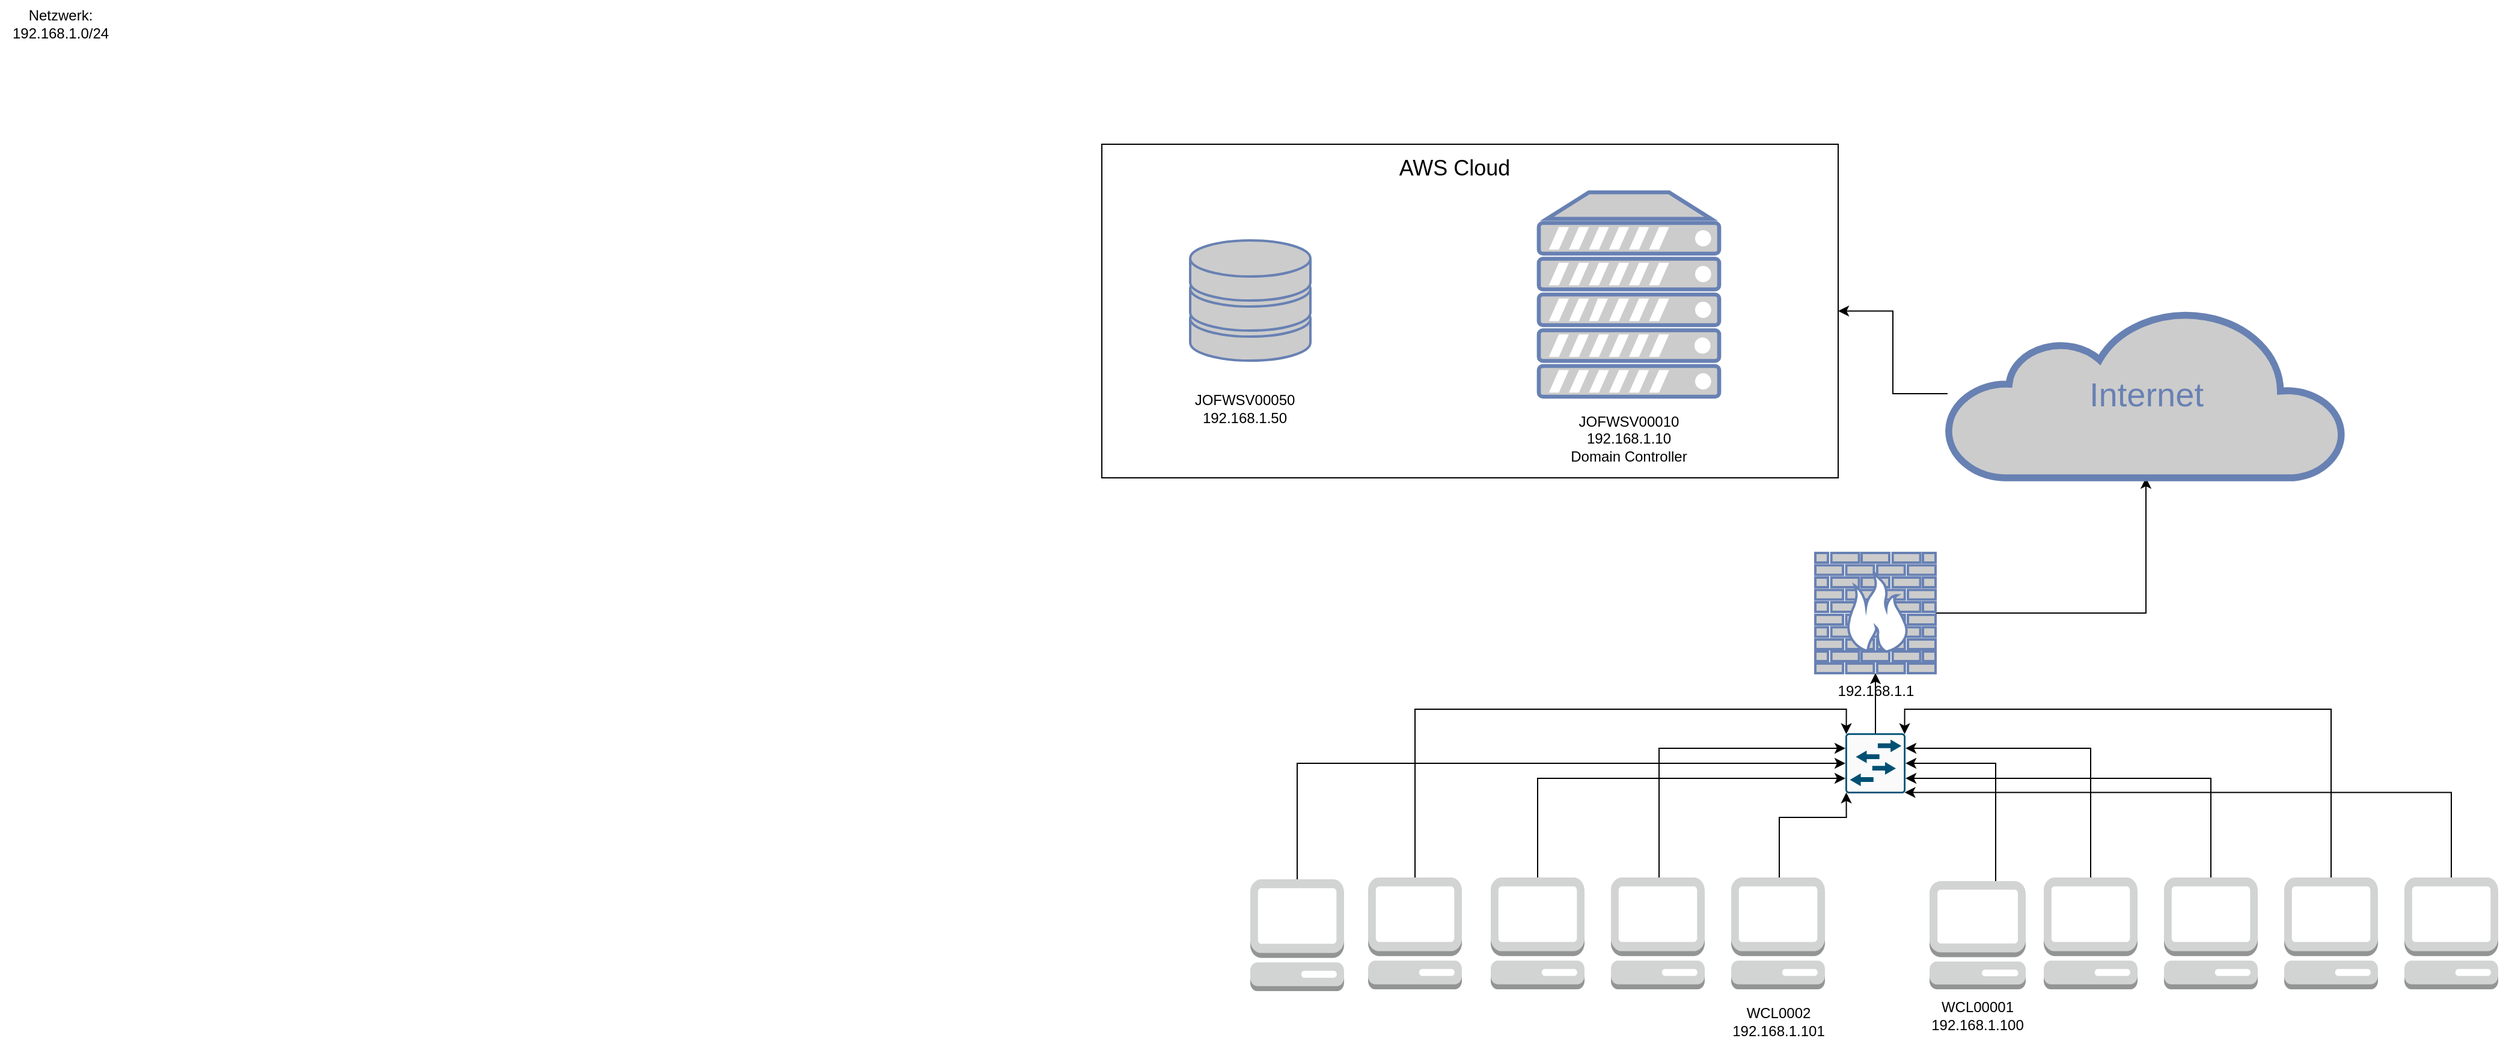 <mxfile version="20.7.4" type="device"><diagram name="Page-1" id="bfe91b75-5d2c-26a0-9c1d-138518896778"><mxGraphModel dx="1701" dy="936" grid="1" gridSize="10" guides="1" tooltips="1" connect="1" arrows="1" fold="1" page="1" pageScale="1" pageWidth="1100" pageHeight="850" background="none" math="0" shadow="0"><root><mxCell id="0"/><mxCell id="1" parent="0"/><mxCell id="wW3thTZldUNd2XWDN7dm-5" value="" style="whiteSpace=wrap;html=1;" parent="1" vertex="1"><mxGeometry x="1876.5" y="360" width="612.5" height="277.5" as="geometry"/></mxCell><mxCell id="qGsLQYBzBp0Uvtpy8wl9-7" style="edgeStyle=orthogonalEdgeStyle;rounded=0;orthogonalLoop=1;jettySize=auto;html=1;entryX=0.5;entryY=1;entryDx=0;entryDy=0;entryPerimeter=0;" edge="1" parent="1" source="7c3789c024ecab99-8" target="7c3789c024ecab99-53"><mxGeometry relative="1" as="geometry"/></mxCell><mxCell id="7c3789c024ecab99-8" value="" style="fontColor=#0066CC;verticalAlign=top;verticalLabelPosition=bottom;labelPosition=center;align=center;html=1;fillColor=#CCCCCC;strokeColor=#6881B3;gradientColor=none;gradientDirection=north;strokeWidth=2;shape=mxgraph.networks.firewall;rounded=0;shadow=0;comic=0;" parent="1" vertex="1"><mxGeometry x="2470" y="700" width="100" height="100" as="geometry"/></mxCell><mxCell id="qGsLQYBzBp0Uvtpy8wl9-8" style="edgeStyle=orthogonalEdgeStyle;rounded=0;orthogonalLoop=1;jettySize=auto;html=1;fontSize=18;" edge="1" parent="1" source="7c3789c024ecab99-53" target="wW3thTZldUNd2XWDN7dm-5"><mxGeometry relative="1" as="geometry"/></mxCell><mxCell id="7c3789c024ecab99-53" value="Internet" style="html=1;fillColor=#CCCCCC;strokeColor=#6881B3;gradientColor=none;gradientDirection=north;strokeWidth=2;shape=mxgraph.networks.cloud;fontColor=#6881B3;rounded=0;shadow=0;comic=0;align=center;fontSize=28;" parent="1" vertex="1"><mxGeometry x="2580" y="497.5" width="330" height="140" as="geometry"/></mxCell><mxCell id="wW3thTZldUNd2XWDN7dm-2" value="" style="fontColor=#0066CC;verticalAlign=top;verticalLabelPosition=bottom;labelPosition=center;align=center;html=1;outlineConnect=0;fillColor=#CCCCCC;strokeColor=#6881B3;gradientColor=none;gradientDirection=north;strokeWidth=2;shape=mxgraph.networks.server;" parent="1" vertex="1"><mxGeometry x="2240" y="400" width="150" height="170" as="geometry"/></mxCell><mxCell id="wW3thTZldUNd2XWDN7dm-3" value="JOFWSV00010&lt;br&gt;192.168.1.10&lt;br&gt;Domain Controller" style="text;strokeColor=none;align=center;fillColor=none;html=1;verticalAlign=middle;whiteSpace=wrap;rounded=0;" parent="1" vertex="1"><mxGeometry x="2260" y="580" width="110" height="50" as="geometry"/></mxCell><mxCell id="wW3thTZldUNd2XWDN7dm-4" value="JOFWSV00050&lt;br&gt;192.168.1.50&lt;br&gt;" style="text;html=1;align=center;verticalAlign=middle;resizable=0;points=[];autosize=1;strokeColor=none;fillColor=none;" parent="1" vertex="1"><mxGeometry x="1940" y="560" width="110" height="40" as="geometry"/></mxCell><mxCell id="wW3thTZldUNd2XWDN7dm-6" value="" style="fontColor=#0066CC;verticalAlign=top;verticalLabelPosition=bottom;labelPosition=center;align=center;html=1;outlineConnect=0;fillColor=#CCCCCC;strokeColor=#6881B3;gradientColor=none;gradientDirection=north;strokeWidth=2;shape=mxgraph.networks.storage;" parent="1" vertex="1"><mxGeometry x="1950" y="440" width="100" height="100" as="geometry"/></mxCell><mxCell id="wW3thTZldUNd2XWDN7dm-7" value="&lt;font style=&quot;font-size: 18px;&quot;&gt;AWS Cloud&lt;/font&gt;" style="text;strokeColor=none;align=center;fillColor=none;html=1;verticalAlign=middle;whiteSpace=wrap;rounded=0;movable=1;resizable=1;rotatable=1;deletable=1;editable=1;connectable=1;" parent="1" vertex="1"><mxGeometry x="2110" y="250" width="120" height="260" as="geometry"/></mxCell><mxCell id="RvA5WNJsEXqdElP9DVvZ-1" value="Netzwerk:&lt;br&gt;192.168.1.0/24" style="text;html=1;align=center;verticalAlign=middle;resizable=0;points=[];autosize=1;strokeColor=none;fillColor=none;" parent="1" vertex="1"><mxGeometry x="960" y="240" width="100" height="40" as="geometry"/></mxCell><mxCell id="qGsLQYBzBp0Uvtpy8wl9-28" style="edgeStyle=orthogonalEdgeStyle;rounded=0;orthogonalLoop=1;jettySize=auto;html=1;entryX=0.015;entryY=0.985;entryDx=0;entryDy=0;entryPerimeter=0;fontSize=18;" edge="1" parent="1" source="RvA5WNJsEXqdElP9DVvZ-3" target="qGsLQYBzBp0Uvtpy8wl9-3"><mxGeometry relative="1" as="geometry"><Array as="points"><mxPoint x="2440" y="920"/><mxPoint x="2496" y="920"/></Array></mxGeometry></mxCell><mxCell id="RvA5WNJsEXqdElP9DVvZ-3" value="" style="outlineConnect=0;dashed=0;verticalLabelPosition=bottom;verticalAlign=top;align=center;html=1;shape=mxgraph.aws3.management_console;fillColor=#D2D3D3;gradientColor=none;" parent="1" vertex="1"><mxGeometry x="2400" y="970" width="78" height="93" as="geometry"/></mxCell><mxCell id="qGsLQYBzBp0Uvtpy8wl9-21" style="edgeStyle=orthogonalEdgeStyle;rounded=0;orthogonalLoop=1;jettySize=auto;html=1;entryX=1;entryY=0.5;entryDx=0;entryDy=0;entryPerimeter=0;fontSize=18;" edge="1" parent="1" source="RvA5WNJsEXqdElP9DVvZ-4" target="qGsLQYBzBp0Uvtpy8wl9-3"><mxGeometry relative="1" as="geometry"><Array as="points"><mxPoint x="2620" y="875"/></Array></mxGeometry></mxCell><mxCell id="RvA5WNJsEXqdElP9DVvZ-4" value="" style="outlineConnect=0;dashed=0;verticalLabelPosition=bottom;verticalAlign=top;align=center;html=1;shape=mxgraph.aws3.management_console;fillColor=#D2D3D3;gradientColor=none;" parent="1" vertex="1"><mxGeometry x="2565" y="973" width="80" height="90" as="geometry"/></mxCell><mxCell id="RvA5WNJsEXqdElP9DVvZ-5" value="WCL00001&lt;br&gt;192.168.1.100" style="text;strokeColor=none;align=center;fillColor=none;html=1;verticalAlign=middle;whiteSpace=wrap;rounded=0;" parent="1" vertex="1"><mxGeometry x="2575" y="1070" width="60" height="30" as="geometry"/></mxCell><mxCell id="RvA5WNJsEXqdElP9DVvZ-6" value="WCL0002&lt;br&gt;192.168.1.101" style="text;html=1;align=center;verticalAlign=middle;resizable=0;points=[];autosize=1;strokeColor=none;fillColor=none;" parent="1" vertex="1"><mxGeometry x="2389" y="1070" width="100" height="40" as="geometry"/></mxCell><mxCell id="RvA5WNJsEXqdElP9DVvZ-7" value="192.168.1.1" style="text;html=1;align=center;verticalAlign=middle;resizable=0;points=[];autosize=1;strokeColor=none;fillColor=none;" parent="1" vertex="1"><mxGeometry x="2475" y="800" width="90" height="30" as="geometry"/></mxCell><mxCell id="qGsLQYBzBp0Uvtpy8wl9-6" style="edgeStyle=orthogonalEdgeStyle;rounded=0;orthogonalLoop=1;jettySize=auto;html=1;exitX=0.5;exitY=0;exitDx=0;exitDy=0;exitPerimeter=0;entryX=0.5;entryY=1;entryDx=0;entryDy=0;entryPerimeter=0;" edge="1" parent="1" source="qGsLQYBzBp0Uvtpy8wl9-3" target="7c3789c024ecab99-8"><mxGeometry relative="1" as="geometry"/></mxCell><mxCell id="qGsLQYBzBp0Uvtpy8wl9-3" value="" style="sketch=0;points=[[0.015,0.015,0],[0.985,0.015,0],[0.985,0.985,0],[0.015,0.985,0],[0.25,0,0],[0.5,0,0],[0.75,0,0],[1,0.25,0],[1,0.5,0],[1,0.75,0],[0.75,1,0],[0.5,1,0],[0.25,1,0],[0,0.75,0],[0,0.5,0],[0,0.25,0]];verticalLabelPosition=bottom;html=1;verticalAlign=top;aspect=fixed;align=center;pointerEvents=1;shape=mxgraph.cisco19.rect;prIcon=l2_switch;fillColor=#FAFAFA;strokeColor=#005073;" vertex="1" parent="1"><mxGeometry x="2495" y="850" width="50" height="50" as="geometry"/></mxCell><mxCell id="qGsLQYBzBp0Uvtpy8wl9-17" style="edgeStyle=orthogonalEdgeStyle;rounded=0;orthogonalLoop=1;jettySize=auto;html=1;entryX=1;entryY=0.25;entryDx=0;entryDy=0;entryPerimeter=0;fontSize=18;" edge="1" parent="1" source="qGsLQYBzBp0Uvtpy8wl9-9" target="qGsLQYBzBp0Uvtpy8wl9-3"><mxGeometry relative="1" as="geometry"><Array as="points"><mxPoint x="2699" y="863"/></Array></mxGeometry></mxCell><mxCell id="qGsLQYBzBp0Uvtpy8wl9-9" value="" style="outlineConnect=0;dashed=0;verticalLabelPosition=bottom;verticalAlign=top;align=center;html=1;shape=mxgraph.aws3.management_console;fillColor=#D2D3D3;gradientColor=none;" vertex="1" parent="1"><mxGeometry x="2660" y="970" width="78" height="93" as="geometry"/></mxCell><mxCell id="qGsLQYBzBp0Uvtpy8wl9-18" style="edgeStyle=orthogonalEdgeStyle;rounded=0;orthogonalLoop=1;jettySize=auto;html=1;entryX=1;entryY=0.75;entryDx=0;entryDy=0;entryPerimeter=0;fontSize=18;" edge="1" parent="1" source="qGsLQYBzBp0Uvtpy8wl9-10" target="qGsLQYBzBp0Uvtpy8wl9-3"><mxGeometry relative="1" as="geometry"><Array as="points"><mxPoint x="2799" y="888"/></Array></mxGeometry></mxCell><mxCell id="qGsLQYBzBp0Uvtpy8wl9-10" value="" style="outlineConnect=0;dashed=0;verticalLabelPosition=bottom;verticalAlign=top;align=center;html=1;shape=mxgraph.aws3.management_console;fillColor=#D2D3D3;gradientColor=none;" vertex="1" parent="1"><mxGeometry x="2760" y="970" width="78" height="93" as="geometry"/></mxCell><mxCell id="qGsLQYBzBp0Uvtpy8wl9-23" style="edgeStyle=orthogonalEdgeStyle;rounded=0;orthogonalLoop=1;jettySize=auto;html=1;entryX=0;entryY=0.25;entryDx=0;entryDy=0;entryPerimeter=0;fontSize=18;" edge="1" parent="1" source="qGsLQYBzBp0Uvtpy8wl9-11" target="qGsLQYBzBp0Uvtpy8wl9-3"><mxGeometry relative="1" as="geometry"><Array as="points"><mxPoint x="2340" y="863"/></Array></mxGeometry></mxCell><mxCell id="qGsLQYBzBp0Uvtpy8wl9-11" value="" style="outlineConnect=0;dashed=0;verticalLabelPosition=bottom;verticalAlign=top;align=center;html=1;shape=mxgraph.aws3.management_console;fillColor=#D2D3D3;gradientColor=none;" vertex="1" parent="1"><mxGeometry x="2300" y="970" width="78" height="93" as="geometry"/></mxCell><mxCell id="qGsLQYBzBp0Uvtpy8wl9-24" style="edgeStyle=orthogonalEdgeStyle;rounded=0;orthogonalLoop=1;jettySize=auto;html=1;entryX=0;entryY=0.75;entryDx=0;entryDy=0;entryPerimeter=0;fontSize=18;" edge="1" parent="1" source="qGsLQYBzBp0Uvtpy8wl9-12" target="qGsLQYBzBp0Uvtpy8wl9-3"><mxGeometry relative="1" as="geometry"><Array as="points"><mxPoint x="2239" y="888"/></Array></mxGeometry></mxCell><mxCell id="qGsLQYBzBp0Uvtpy8wl9-12" value="" style="outlineConnect=0;dashed=0;verticalLabelPosition=bottom;verticalAlign=top;align=center;html=1;shape=mxgraph.aws3.management_console;fillColor=#D2D3D3;gradientColor=none;" vertex="1" parent="1"><mxGeometry x="2200" y="970" width="78" height="93" as="geometry"/></mxCell><mxCell id="qGsLQYBzBp0Uvtpy8wl9-25" style="edgeStyle=orthogonalEdgeStyle;rounded=0;orthogonalLoop=1;jettySize=auto;html=1;exitX=0.5;exitY=0;exitDx=0;exitDy=0;exitPerimeter=0;entryX=0.015;entryY=0.015;entryDx=0;entryDy=0;entryPerimeter=0;fontSize=18;" edge="1" parent="1" source="qGsLQYBzBp0Uvtpy8wl9-13" target="qGsLQYBzBp0Uvtpy8wl9-3"><mxGeometry relative="1" as="geometry"/></mxCell><mxCell id="qGsLQYBzBp0Uvtpy8wl9-13" value="" style="outlineConnect=0;dashed=0;verticalLabelPosition=bottom;verticalAlign=top;align=center;html=1;shape=mxgraph.aws3.management_console;fillColor=#D2D3D3;gradientColor=none;" vertex="1" parent="1"><mxGeometry x="2098" y="970" width="78" height="93" as="geometry"/></mxCell><mxCell id="qGsLQYBzBp0Uvtpy8wl9-26" style="edgeStyle=orthogonalEdgeStyle;rounded=0;orthogonalLoop=1;jettySize=auto;html=1;entryX=0;entryY=0.5;entryDx=0;entryDy=0;entryPerimeter=0;fontSize=18;" edge="1" parent="1" source="qGsLQYBzBp0Uvtpy8wl9-14" target="qGsLQYBzBp0Uvtpy8wl9-3"><mxGeometry relative="1" as="geometry"><Array as="points"><mxPoint x="2039" y="875"/></Array></mxGeometry></mxCell><mxCell id="qGsLQYBzBp0Uvtpy8wl9-14" value="" style="outlineConnect=0;dashed=0;verticalLabelPosition=bottom;verticalAlign=top;align=center;html=1;shape=mxgraph.aws3.management_console;fillColor=#D2D3D3;gradientColor=none;" vertex="1" parent="1"><mxGeometry x="2000" y="971.5" width="78" height="93" as="geometry"/></mxCell><mxCell id="qGsLQYBzBp0Uvtpy8wl9-19" style="edgeStyle=orthogonalEdgeStyle;rounded=0;orthogonalLoop=1;jettySize=auto;html=1;entryX=0.985;entryY=0.015;entryDx=0;entryDy=0;entryPerimeter=0;fontSize=18;" edge="1" parent="1" source="qGsLQYBzBp0Uvtpy8wl9-15" target="qGsLQYBzBp0Uvtpy8wl9-3"><mxGeometry relative="1" as="geometry"><Array as="points"><mxPoint x="2899" y="830"/><mxPoint x="2544" y="830"/></Array></mxGeometry></mxCell><mxCell id="qGsLQYBzBp0Uvtpy8wl9-15" value="" style="outlineConnect=0;dashed=0;verticalLabelPosition=bottom;verticalAlign=top;align=center;html=1;shape=mxgraph.aws3.management_console;fillColor=#D2D3D3;gradientColor=none;" vertex="1" parent="1"><mxGeometry x="2860" y="970" width="78" height="93" as="geometry"/></mxCell><mxCell id="qGsLQYBzBp0Uvtpy8wl9-20" style="edgeStyle=orthogonalEdgeStyle;rounded=0;orthogonalLoop=1;jettySize=auto;html=1;entryX=0.985;entryY=0.985;entryDx=0;entryDy=0;entryPerimeter=0;fontSize=18;" edge="1" parent="1" source="qGsLQYBzBp0Uvtpy8wl9-16" target="qGsLQYBzBp0Uvtpy8wl9-3"><mxGeometry relative="1" as="geometry"><Array as="points"><mxPoint x="2999" y="899"/></Array></mxGeometry></mxCell><mxCell id="qGsLQYBzBp0Uvtpy8wl9-16" value="" style="outlineConnect=0;dashed=0;verticalLabelPosition=bottom;verticalAlign=top;align=center;html=1;shape=mxgraph.aws3.management_console;fillColor=#D2D3D3;gradientColor=none;" vertex="1" parent="1"><mxGeometry x="2960" y="970" width="78" height="93" as="geometry"/></mxCell></root></mxGraphModel></diagram></mxfile>